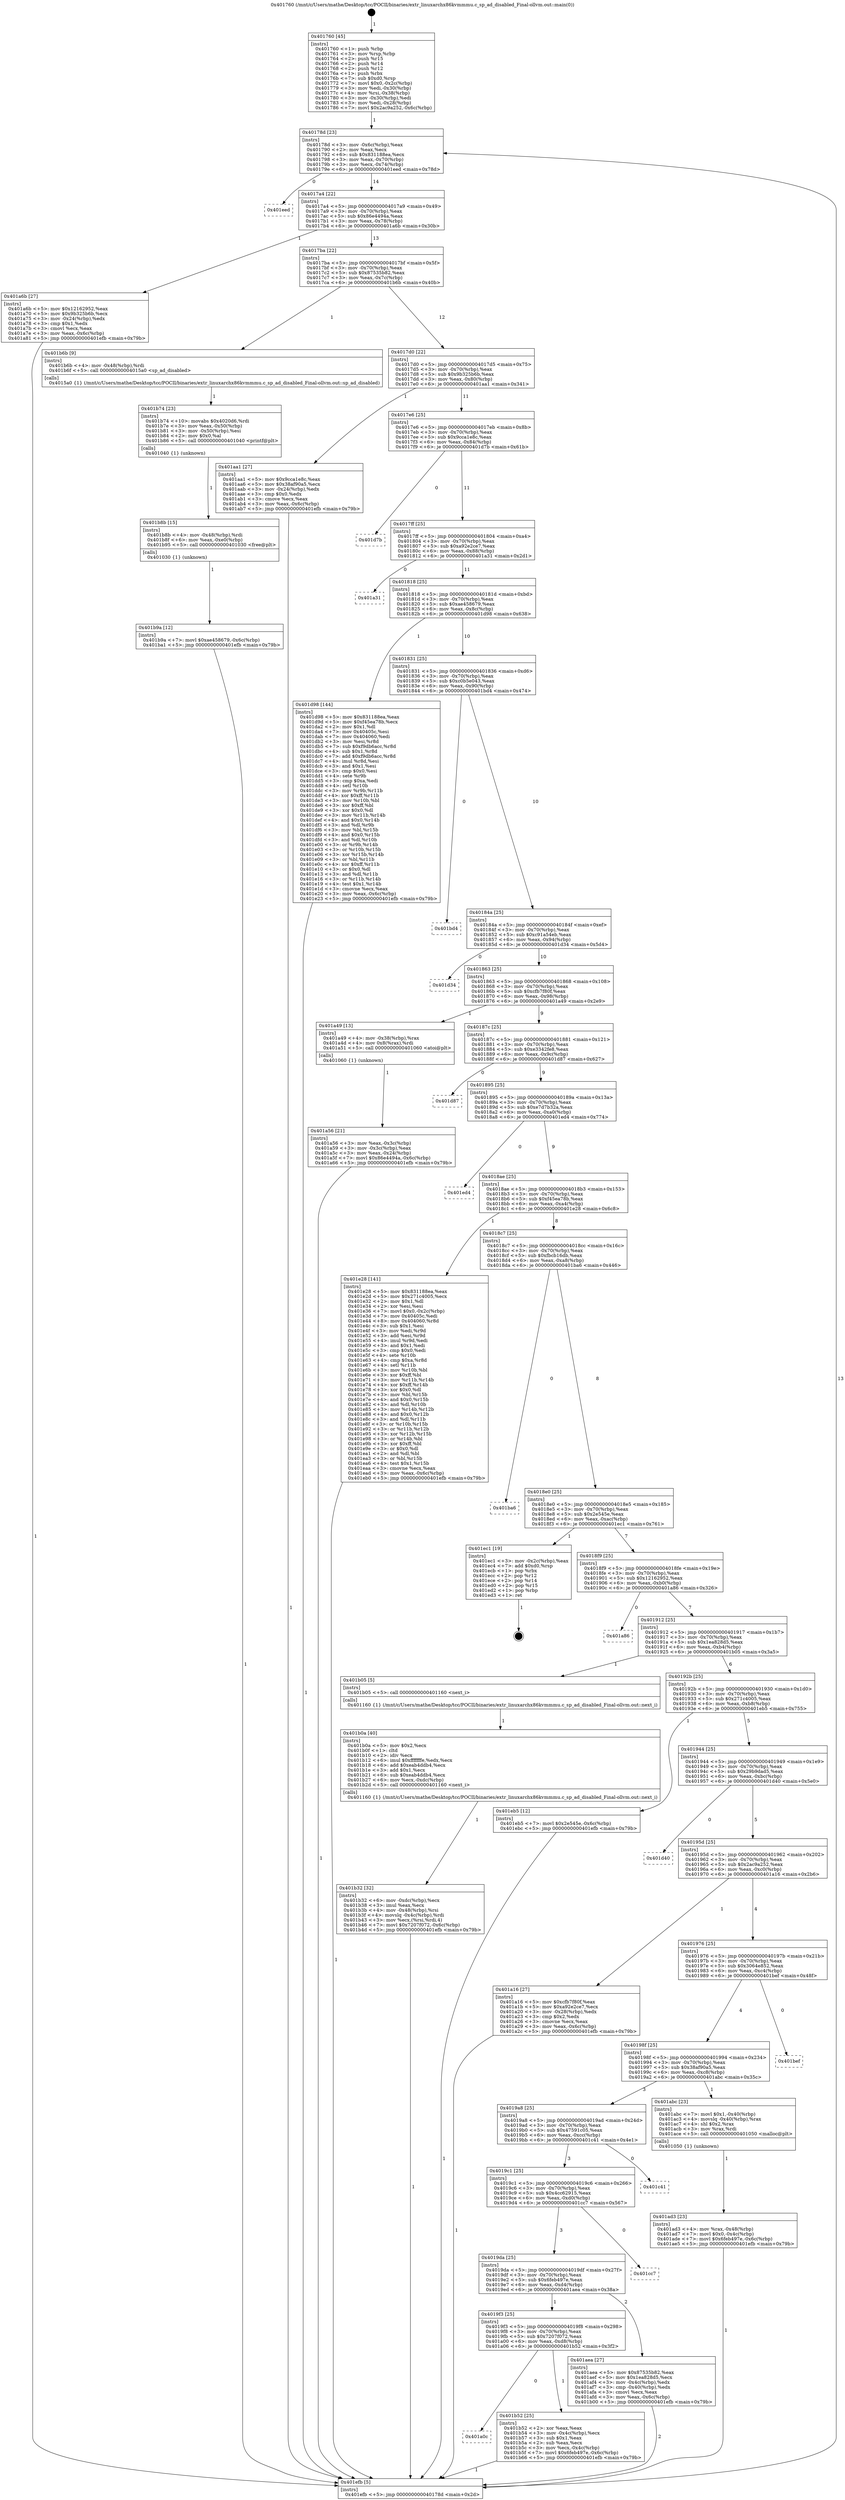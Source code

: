 digraph "0x401760" {
  label = "0x401760 (/mnt/c/Users/mathe/Desktop/tcc/POCII/binaries/extr_linuxarchx86kvmmmu.c_sp_ad_disabled_Final-ollvm.out::main(0))"
  labelloc = "t"
  node[shape=record]

  Entry [label="",width=0.3,height=0.3,shape=circle,fillcolor=black,style=filled]
  "0x40178d" [label="{
     0x40178d [23]\l
     | [instrs]\l
     &nbsp;&nbsp;0x40178d \<+3\>: mov -0x6c(%rbp),%eax\l
     &nbsp;&nbsp;0x401790 \<+2\>: mov %eax,%ecx\l
     &nbsp;&nbsp;0x401792 \<+6\>: sub $0x831188ea,%ecx\l
     &nbsp;&nbsp;0x401798 \<+3\>: mov %eax,-0x70(%rbp)\l
     &nbsp;&nbsp;0x40179b \<+3\>: mov %ecx,-0x74(%rbp)\l
     &nbsp;&nbsp;0x40179e \<+6\>: je 0000000000401eed \<main+0x78d\>\l
  }"]
  "0x401eed" [label="{
     0x401eed\l
  }", style=dashed]
  "0x4017a4" [label="{
     0x4017a4 [22]\l
     | [instrs]\l
     &nbsp;&nbsp;0x4017a4 \<+5\>: jmp 00000000004017a9 \<main+0x49\>\l
     &nbsp;&nbsp;0x4017a9 \<+3\>: mov -0x70(%rbp),%eax\l
     &nbsp;&nbsp;0x4017ac \<+5\>: sub $0x86e4494a,%eax\l
     &nbsp;&nbsp;0x4017b1 \<+3\>: mov %eax,-0x78(%rbp)\l
     &nbsp;&nbsp;0x4017b4 \<+6\>: je 0000000000401a6b \<main+0x30b\>\l
  }"]
  Exit [label="",width=0.3,height=0.3,shape=circle,fillcolor=black,style=filled,peripheries=2]
  "0x401a6b" [label="{
     0x401a6b [27]\l
     | [instrs]\l
     &nbsp;&nbsp;0x401a6b \<+5\>: mov $0x12162952,%eax\l
     &nbsp;&nbsp;0x401a70 \<+5\>: mov $0x9b325b6b,%ecx\l
     &nbsp;&nbsp;0x401a75 \<+3\>: mov -0x24(%rbp),%edx\l
     &nbsp;&nbsp;0x401a78 \<+3\>: cmp $0x1,%edx\l
     &nbsp;&nbsp;0x401a7b \<+3\>: cmovl %ecx,%eax\l
     &nbsp;&nbsp;0x401a7e \<+3\>: mov %eax,-0x6c(%rbp)\l
     &nbsp;&nbsp;0x401a81 \<+5\>: jmp 0000000000401efb \<main+0x79b\>\l
  }"]
  "0x4017ba" [label="{
     0x4017ba [22]\l
     | [instrs]\l
     &nbsp;&nbsp;0x4017ba \<+5\>: jmp 00000000004017bf \<main+0x5f\>\l
     &nbsp;&nbsp;0x4017bf \<+3\>: mov -0x70(%rbp),%eax\l
     &nbsp;&nbsp;0x4017c2 \<+5\>: sub $0x87535b82,%eax\l
     &nbsp;&nbsp;0x4017c7 \<+3\>: mov %eax,-0x7c(%rbp)\l
     &nbsp;&nbsp;0x4017ca \<+6\>: je 0000000000401b6b \<main+0x40b\>\l
  }"]
  "0x401b9a" [label="{
     0x401b9a [12]\l
     | [instrs]\l
     &nbsp;&nbsp;0x401b9a \<+7\>: movl $0xae458679,-0x6c(%rbp)\l
     &nbsp;&nbsp;0x401ba1 \<+5\>: jmp 0000000000401efb \<main+0x79b\>\l
  }"]
  "0x401b6b" [label="{
     0x401b6b [9]\l
     | [instrs]\l
     &nbsp;&nbsp;0x401b6b \<+4\>: mov -0x48(%rbp),%rdi\l
     &nbsp;&nbsp;0x401b6f \<+5\>: call 00000000004015a0 \<sp_ad_disabled\>\l
     | [calls]\l
     &nbsp;&nbsp;0x4015a0 \{1\} (/mnt/c/Users/mathe/Desktop/tcc/POCII/binaries/extr_linuxarchx86kvmmmu.c_sp_ad_disabled_Final-ollvm.out::sp_ad_disabled)\l
  }"]
  "0x4017d0" [label="{
     0x4017d0 [22]\l
     | [instrs]\l
     &nbsp;&nbsp;0x4017d0 \<+5\>: jmp 00000000004017d5 \<main+0x75\>\l
     &nbsp;&nbsp;0x4017d5 \<+3\>: mov -0x70(%rbp),%eax\l
     &nbsp;&nbsp;0x4017d8 \<+5\>: sub $0x9b325b6b,%eax\l
     &nbsp;&nbsp;0x4017dd \<+3\>: mov %eax,-0x80(%rbp)\l
     &nbsp;&nbsp;0x4017e0 \<+6\>: je 0000000000401aa1 \<main+0x341\>\l
  }"]
  "0x401b8b" [label="{
     0x401b8b [15]\l
     | [instrs]\l
     &nbsp;&nbsp;0x401b8b \<+4\>: mov -0x48(%rbp),%rdi\l
     &nbsp;&nbsp;0x401b8f \<+6\>: mov %eax,-0xe0(%rbp)\l
     &nbsp;&nbsp;0x401b95 \<+5\>: call 0000000000401030 \<free@plt\>\l
     | [calls]\l
     &nbsp;&nbsp;0x401030 \{1\} (unknown)\l
  }"]
  "0x401aa1" [label="{
     0x401aa1 [27]\l
     | [instrs]\l
     &nbsp;&nbsp;0x401aa1 \<+5\>: mov $0x9cca1e8c,%eax\l
     &nbsp;&nbsp;0x401aa6 \<+5\>: mov $0x38af90a5,%ecx\l
     &nbsp;&nbsp;0x401aab \<+3\>: mov -0x24(%rbp),%edx\l
     &nbsp;&nbsp;0x401aae \<+3\>: cmp $0x0,%edx\l
     &nbsp;&nbsp;0x401ab1 \<+3\>: cmove %ecx,%eax\l
     &nbsp;&nbsp;0x401ab4 \<+3\>: mov %eax,-0x6c(%rbp)\l
     &nbsp;&nbsp;0x401ab7 \<+5\>: jmp 0000000000401efb \<main+0x79b\>\l
  }"]
  "0x4017e6" [label="{
     0x4017e6 [25]\l
     | [instrs]\l
     &nbsp;&nbsp;0x4017e6 \<+5\>: jmp 00000000004017eb \<main+0x8b\>\l
     &nbsp;&nbsp;0x4017eb \<+3\>: mov -0x70(%rbp),%eax\l
     &nbsp;&nbsp;0x4017ee \<+5\>: sub $0x9cca1e8c,%eax\l
     &nbsp;&nbsp;0x4017f3 \<+6\>: mov %eax,-0x84(%rbp)\l
     &nbsp;&nbsp;0x4017f9 \<+6\>: je 0000000000401d7b \<main+0x61b\>\l
  }"]
  "0x401b74" [label="{
     0x401b74 [23]\l
     | [instrs]\l
     &nbsp;&nbsp;0x401b74 \<+10\>: movabs $0x4020d6,%rdi\l
     &nbsp;&nbsp;0x401b7e \<+3\>: mov %eax,-0x50(%rbp)\l
     &nbsp;&nbsp;0x401b81 \<+3\>: mov -0x50(%rbp),%esi\l
     &nbsp;&nbsp;0x401b84 \<+2\>: mov $0x0,%al\l
     &nbsp;&nbsp;0x401b86 \<+5\>: call 0000000000401040 \<printf@plt\>\l
     | [calls]\l
     &nbsp;&nbsp;0x401040 \{1\} (unknown)\l
  }"]
  "0x401d7b" [label="{
     0x401d7b\l
  }", style=dashed]
  "0x4017ff" [label="{
     0x4017ff [25]\l
     | [instrs]\l
     &nbsp;&nbsp;0x4017ff \<+5\>: jmp 0000000000401804 \<main+0xa4\>\l
     &nbsp;&nbsp;0x401804 \<+3\>: mov -0x70(%rbp),%eax\l
     &nbsp;&nbsp;0x401807 \<+5\>: sub $0xa92e2ce7,%eax\l
     &nbsp;&nbsp;0x40180c \<+6\>: mov %eax,-0x88(%rbp)\l
     &nbsp;&nbsp;0x401812 \<+6\>: je 0000000000401a31 \<main+0x2d1\>\l
  }"]
  "0x401a0c" [label="{
     0x401a0c\l
  }", style=dashed]
  "0x401a31" [label="{
     0x401a31\l
  }", style=dashed]
  "0x401818" [label="{
     0x401818 [25]\l
     | [instrs]\l
     &nbsp;&nbsp;0x401818 \<+5\>: jmp 000000000040181d \<main+0xbd\>\l
     &nbsp;&nbsp;0x40181d \<+3\>: mov -0x70(%rbp),%eax\l
     &nbsp;&nbsp;0x401820 \<+5\>: sub $0xae458679,%eax\l
     &nbsp;&nbsp;0x401825 \<+6\>: mov %eax,-0x8c(%rbp)\l
     &nbsp;&nbsp;0x40182b \<+6\>: je 0000000000401d98 \<main+0x638\>\l
  }"]
  "0x401b52" [label="{
     0x401b52 [25]\l
     | [instrs]\l
     &nbsp;&nbsp;0x401b52 \<+2\>: xor %eax,%eax\l
     &nbsp;&nbsp;0x401b54 \<+3\>: mov -0x4c(%rbp),%ecx\l
     &nbsp;&nbsp;0x401b57 \<+3\>: sub $0x1,%eax\l
     &nbsp;&nbsp;0x401b5a \<+2\>: sub %eax,%ecx\l
     &nbsp;&nbsp;0x401b5c \<+3\>: mov %ecx,-0x4c(%rbp)\l
     &nbsp;&nbsp;0x401b5f \<+7\>: movl $0x6feb497e,-0x6c(%rbp)\l
     &nbsp;&nbsp;0x401b66 \<+5\>: jmp 0000000000401efb \<main+0x79b\>\l
  }"]
  "0x401d98" [label="{
     0x401d98 [144]\l
     | [instrs]\l
     &nbsp;&nbsp;0x401d98 \<+5\>: mov $0x831188ea,%eax\l
     &nbsp;&nbsp;0x401d9d \<+5\>: mov $0xf45ea78b,%ecx\l
     &nbsp;&nbsp;0x401da2 \<+2\>: mov $0x1,%dl\l
     &nbsp;&nbsp;0x401da4 \<+7\>: mov 0x40405c,%esi\l
     &nbsp;&nbsp;0x401dab \<+7\>: mov 0x404060,%edi\l
     &nbsp;&nbsp;0x401db2 \<+3\>: mov %esi,%r8d\l
     &nbsp;&nbsp;0x401db5 \<+7\>: sub $0xf9db6acc,%r8d\l
     &nbsp;&nbsp;0x401dbc \<+4\>: sub $0x1,%r8d\l
     &nbsp;&nbsp;0x401dc0 \<+7\>: add $0xf9db6acc,%r8d\l
     &nbsp;&nbsp;0x401dc7 \<+4\>: imul %r8d,%esi\l
     &nbsp;&nbsp;0x401dcb \<+3\>: and $0x1,%esi\l
     &nbsp;&nbsp;0x401dce \<+3\>: cmp $0x0,%esi\l
     &nbsp;&nbsp;0x401dd1 \<+4\>: sete %r9b\l
     &nbsp;&nbsp;0x401dd5 \<+3\>: cmp $0xa,%edi\l
     &nbsp;&nbsp;0x401dd8 \<+4\>: setl %r10b\l
     &nbsp;&nbsp;0x401ddc \<+3\>: mov %r9b,%r11b\l
     &nbsp;&nbsp;0x401ddf \<+4\>: xor $0xff,%r11b\l
     &nbsp;&nbsp;0x401de3 \<+3\>: mov %r10b,%bl\l
     &nbsp;&nbsp;0x401de6 \<+3\>: xor $0xff,%bl\l
     &nbsp;&nbsp;0x401de9 \<+3\>: xor $0x0,%dl\l
     &nbsp;&nbsp;0x401dec \<+3\>: mov %r11b,%r14b\l
     &nbsp;&nbsp;0x401def \<+4\>: and $0x0,%r14b\l
     &nbsp;&nbsp;0x401df3 \<+3\>: and %dl,%r9b\l
     &nbsp;&nbsp;0x401df6 \<+3\>: mov %bl,%r15b\l
     &nbsp;&nbsp;0x401df9 \<+4\>: and $0x0,%r15b\l
     &nbsp;&nbsp;0x401dfd \<+3\>: and %dl,%r10b\l
     &nbsp;&nbsp;0x401e00 \<+3\>: or %r9b,%r14b\l
     &nbsp;&nbsp;0x401e03 \<+3\>: or %r10b,%r15b\l
     &nbsp;&nbsp;0x401e06 \<+3\>: xor %r15b,%r14b\l
     &nbsp;&nbsp;0x401e09 \<+3\>: or %bl,%r11b\l
     &nbsp;&nbsp;0x401e0c \<+4\>: xor $0xff,%r11b\l
     &nbsp;&nbsp;0x401e10 \<+3\>: or $0x0,%dl\l
     &nbsp;&nbsp;0x401e13 \<+3\>: and %dl,%r11b\l
     &nbsp;&nbsp;0x401e16 \<+3\>: or %r11b,%r14b\l
     &nbsp;&nbsp;0x401e19 \<+4\>: test $0x1,%r14b\l
     &nbsp;&nbsp;0x401e1d \<+3\>: cmovne %ecx,%eax\l
     &nbsp;&nbsp;0x401e20 \<+3\>: mov %eax,-0x6c(%rbp)\l
     &nbsp;&nbsp;0x401e23 \<+5\>: jmp 0000000000401efb \<main+0x79b\>\l
  }"]
  "0x401831" [label="{
     0x401831 [25]\l
     | [instrs]\l
     &nbsp;&nbsp;0x401831 \<+5\>: jmp 0000000000401836 \<main+0xd6\>\l
     &nbsp;&nbsp;0x401836 \<+3\>: mov -0x70(%rbp),%eax\l
     &nbsp;&nbsp;0x401839 \<+5\>: sub $0xc0b5e043,%eax\l
     &nbsp;&nbsp;0x40183e \<+6\>: mov %eax,-0x90(%rbp)\l
     &nbsp;&nbsp;0x401844 \<+6\>: je 0000000000401bd4 \<main+0x474\>\l
  }"]
  "0x401b32" [label="{
     0x401b32 [32]\l
     | [instrs]\l
     &nbsp;&nbsp;0x401b32 \<+6\>: mov -0xdc(%rbp),%ecx\l
     &nbsp;&nbsp;0x401b38 \<+3\>: imul %eax,%ecx\l
     &nbsp;&nbsp;0x401b3b \<+4\>: mov -0x48(%rbp),%rsi\l
     &nbsp;&nbsp;0x401b3f \<+4\>: movslq -0x4c(%rbp),%rdi\l
     &nbsp;&nbsp;0x401b43 \<+3\>: mov %ecx,(%rsi,%rdi,4)\l
     &nbsp;&nbsp;0x401b46 \<+7\>: movl $0x7207f072,-0x6c(%rbp)\l
     &nbsp;&nbsp;0x401b4d \<+5\>: jmp 0000000000401efb \<main+0x79b\>\l
  }"]
  "0x401bd4" [label="{
     0x401bd4\l
  }", style=dashed]
  "0x40184a" [label="{
     0x40184a [25]\l
     | [instrs]\l
     &nbsp;&nbsp;0x40184a \<+5\>: jmp 000000000040184f \<main+0xef\>\l
     &nbsp;&nbsp;0x40184f \<+3\>: mov -0x70(%rbp),%eax\l
     &nbsp;&nbsp;0x401852 \<+5\>: sub $0xc91a54eb,%eax\l
     &nbsp;&nbsp;0x401857 \<+6\>: mov %eax,-0x94(%rbp)\l
     &nbsp;&nbsp;0x40185d \<+6\>: je 0000000000401d34 \<main+0x5d4\>\l
  }"]
  "0x401b0a" [label="{
     0x401b0a [40]\l
     | [instrs]\l
     &nbsp;&nbsp;0x401b0a \<+5\>: mov $0x2,%ecx\l
     &nbsp;&nbsp;0x401b0f \<+1\>: cltd\l
     &nbsp;&nbsp;0x401b10 \<+2\>: idiv %ecx\l
     &nbsp;&nbsp;0x401b12 \<+6\>: imul $0xfffffffe,%edx,%ecx\l
     &nbsp;&nbsp;0x401b18 \<+6\>: add $0xeab4ddb4,%ecx\l
     &nbsp;&nbsp;0x401b1e \<+3\>: add $0x1,%ecx\l
     &nbsp;&nbsp;0x401b21 \<+6\>: sub $0xeab4ddb4,%ecx\l
     &nbsp;&nbsp;0x401b27 \<+6\>: mov %ecx,-0xdc(%rbp)\l
     &nbsp;&nbsp;0x401b2d \<+5\>: call 0000000000401160 \<next_i\>\l
     | [calls]\l
     &nbsp;&nbsp;0x401160 \{1\} (/mnt/c/Users/mathe/Desktop/tcc/POCII/binaries/extr_linuxarchx86kvmmmu.c_sp_ad_disabled_Final-ollvm.out::next_i)\l
  }"]
  "0x401d34" [label="{
     0x401d34\l
  }", style=dashed]
  "0x401863" [label="{
     0x401863 [25]\l
     | [instrs]\l
     &nbsp;&nbsp;0x401863 \<+5\>: jmp 0000000000401868 \<main+0x108\>\l
     &nbsp;&nbsp;0x401868 \<+3\>: mov -0x70(%rbp),%eax\l
     &nbsp;&nbsp;0x40186b \<+5\>: sub $0xcfb7f80f,%eax\l
     &nbsp;&nbsp;0x401870 \<+6\>: mov %eax,-0x98(%rbp)\l
     &nbsp;&nbsp;0x401876 \<+6\>: je 0000000000401a49 \<main+0x2e9\>\l
  }"]
  "0x4019f3" [label="{
     0x4019f3 [25]\l
     | [instrs]\l
     &nbsp;&nbsp;0x4019f3 \<+5\>: jmp 00000000004019f8 \<main+0x298\>\l
     &nbsp;&nbsp;0x4019f8 \<+3\>: mov -0x70(%rbp),%eax\l
     &nbsp;&nbsp;0x4019fb \<+5\>: sub $0x7207f072,%eax\l
     &nbsp;&nbsp;0x401a00 \<+6\>: mov %eax,-0xd8(%rbp)\l
     &nbsp;&nbsp;0x401a06 \<+6\>: je 0000000000401b52 \<main+0x3f2\>\l
  }"]
  "0x401a49" [label="{
     0x401a49 [13]\l
     | [instrs]\l
     &nbsp;&nbsp;0x401a49 \<+4\>: mov -0x38(%rbp),%rax\l
     &nbsp;&nbsp;0x401a4d \<+4\>: mov 0x8(%rax),%rdi\l
     &nbsp;&nbsp;0x401a51 \<+5\>: call 0000000000401060 \<atoi@plt\>\l
     | [calls]\l
     &nbsp;&nbsp;0x401060 \{1\} (unknown)\l
  }"]
  "0x40187c" [label="{
     0x40187c [25]\l
     | [instrs]\l
     &nbsp;&nbsp;0x40187c \<+5\>: jmp 0000000000401881 \<main+0x121\>\l
     &nbsp;&nbsp;0x401881 \<+3\>: mov -0x70(%rbp),%eax\l
     &nbsp;&nbsp;0x401884 \<+5\>: sub $0xe3342fe8,%eax\l
     &nbsp;&nbsp;0x401889 \<+6\>: mov %eax,-0x9c(%rbp)\l
     &nbsp;&nbsp;0x40188f \<+6\>: je 0000000000401d87 \<main+0x627\>\l
  }"]
  "0x401aea" [label="{
     0x401aea [27]\l
     | [instrs]\l
     &nbsp;&nbsp;0x401aea \<+5\>: mov $0x87535b82,%eax\l
     &nbsp;&nbsp;0x401aef \<+5\>: mov $0x1ea828d5,%ecx\l
     &nbsp;&nbsp;0x401af4 \<+3\>: mov -0x4c(%rbp),%edx\l
     &nbsp;&nbsp;0x401af7 \<+3\>: cmp -0x40(%rbp),%edx\l
     &nbsp;&nbsp;0x401afa \<+3\>: cmovl %ecx,%eax\l
     &nbsp;&nbsp;0x401afd \<+3\>: mov %eax,-0x6c(%rbp)\l
     &nbsp;&nbsp;0x401b00 \<+5\>: jmp 0000000000401efb \<main+0x79b\>\l
  }"]
  "0x401d87" [label="{
     0x401d87\l
  }", style=dashed]
  "0x401895" [label="{
     0x401895 [25]\l
     | [instrs]\l
     &nbsp;&nbsp;0x401895 \<+5\>: jmp 000000000040189a \<main+0x13a\>\l
     &nbsp;&nbsp;0x40189a \<+3\>: mov -0x70(%rbp),%eax\l
     &nbsp;&nbsp;0x40189d \<+5\>: sub $0xe7d7b32a,%eax\l
     &nbsp;&nbsp;0x4018a2 \<+6\>: mov %eax,-0xa0(%rbp)\l
     &nbsp;&nbsp;0x4018a8 \<+6\>: je 0000000000401ed4 \<main+0x774\>\l
  }"]
  "0x4019da" [label="{
     0x4019da [25]\l
     | [instrs]\l
     &nbsp;&nbsp;0x4019da \<+5\>: jmp 00000000004019df \<main+0x27f\>\l
     &nbsp;&nbsp;0x4019df \<+3\>: mov -0x70(%rbp),%eax\l
     &nbsp;&nbsp;0x4019e2 \<+5\>: sub $0x6feb497e,%eax\l
     &nbsp;&nbsp;0x4019e7 \<+6\>: mov %eax,-0xd4(%rbp)\l
     &nbsp;&nbsp;0x4019ed \<+6\>: je 0000000000401aea \<main+0x38a\>\l
  }"]
  "0x401ed4" [label="{
     0x401ed4\l
  }", style=dashed]
  "0x4018ae" [label="{
     0x4018ae [25]\l
     | [instrs]\l
     &nbsp;&nbsp;0x4018ae \<+5\>: jmp 00000000004018b3 \<main+0x153\>\l
     &nbsp;&nbsp;0x4018b3 \<+3\>: mov -0x70(%rbp),%eax\l
     &nbsp;&nbsp;0x4018b6 \<+5\>: sub $0xf45ea78b,%eax\l
     &nbsp;&nbsp;0x4018bb \<+6\>: mov %eax,-0xa4(%rbp)\l
     &nbsp;&nbsp;0x4018c1 \<+6\>: je 0000000000401e28 \<main+0x6c8\>\l
  }"]
  "0x401cc7" [label="{
     0x401cc7\l
  }", style=dashed]
  "0x401e28" [label="{
     0x401e28 [141]\l
     | [instrs]\l
     &nbsp;&nbsp;0x401e28 \<+5\>: mov $0x831188ea,%eax\l
     &nbsp;&nbsp;0x401e2d \<+5\>: mov $0x271c4005,%ecx\l
     &nbsp;&nbsp;0x401e32 \<+2\>: mov $0x1,%dl\l
     &nbsp;&nbsp;0x401e34 \<+2\>: xor %esi,%esi\l
     &nbsp;&nbsp;0x401e36 \<+7\>: movl $0x0,-0x2c(%rbp)\l
     &nbsp;&nbsp;0x401e3d \<+7\>: mov 0x40405c,%edi\l
     &nbsp;&nbsp;0x401e44 \<+8\>: mov 0x404060,%r8d\l
     &nbsp;&nbsp;0x401e4c \<+3\>: sub $0x1,%esi\l
     &nbsp;&nbsp;0x401e4f \<+3\>: mov %edi,%r9d\l
     &nbsp;&nbsp;0x401e52 \<+3\>: add %esi,%r9d\l
     &nbsp;&nbsp;0x401e55 \<+4\>: imul %r9d,%edi\l
     &nbsp;&nbsp;0x401e59 \<+3\>: and $0x1,%edi\l
     &nbsp;&nbsp;0x401e5c \<+3\>: cmp $0x0,%edi\l
     &nbsp;&nbsp;0x401e5f \<+4\>: sete %r10b\l
     &nbsp;&nbsp;0x401e63 \<+4\>: cmp $0xa,%r8d\l
     &nbsp;&nbsp;0x401e67 \<+4\>: setl %r11b\l
     &nbsp;&nbsp;0x401e6b \<+3\>: mov %r10b,%bl\l
     &nbsp;&nbsp;0x401e6e \<+3\>: xor $0xff,%bl\l
     &nbsp;&nbsp;0x401e71 \<+3\>: mov %r11b,%r14b\l
     &nbsp;&nbsp;0x401e74 \<+4\>: xor $0xff,%r14b\l
     &nbsp;&nbsp;0x401e78 \<+3\>: xor $0x0,%dl\l
     &nbsp;&nbsp;0x401e7b \<+3\>: mov %bl,%r15b\l
     &nbsp;&nbsp;0x401e7e \<+4\>: and $0x0,%r15b\l
     &nbsp;&nbsp;0x401e82 \<+3\>: and %dl,%r10b\l
     &nbsp;&nbsp;0x401e85 \<+3\>: mov %r14b,%r12b\l
     &nbsp;&nbsp;0x401e88 \<+4\>: and $0x0,%r12b\l
     &nbsp;&nbsp;0x401e8c \<+3\>: and %dl,%r11b\l
     &nbsp;&nbsp;0x401e8f \<+3\>: or %r10b,%r15b\l
     &nbsp;&nbsp;0x401e92 \<+3\>: or %r11b,%r12b\l
     &nbsp;&nbsp;0x401e95 \<+3\>: xor %r12b,%r15b\l
     &nbsp;&nbsp;0x401e98 \<+3\>: or %r14b,%bl\l
     &nbsp;&nbsp;0x401e9b \<+3\>: xor $0xff,%bl\l
     &nbsp;&nbsp;0x401e9e \<+3\>: or $0x0,%dl\l
     &nbsp;&nbsp;0x401ea1 \<+2\>: and %dl,%bl\l
     &nbsp;&nbsp;0x401ea3 \<+3\>: or %bl,%r15b\l
     &nbsp;&nbsp;0x401ea6 \<+4\>: test $0x1,%r15b\l
     &nbsp;&nbsp;0x401eaa \<+3\>: cmovne %ecx,%eax\l
     &nbsp;&nbsp;0x401ead \<+3\>: mov %eax,-0x6c(%rbp)\l
     &nbsp;&nbsp;0x401eb0 \<+5\>: jmp 0000000000401efb \<main+0x79b\>\l
  }"]
  "0x4018c7" [label="{
     0x4018c7 [25]\l
     | [instrs]\l
     &nbsp;&nbsp;0x4018c7 \<+5\>: jmp 00000000004018cc \<main+0x16c\>\l
     &nbsp;&nbsp;0x4018cc \<+3\>: mov -0x70(%rbp),%eax\l
     &nbsp;&nbsp;0x4018cf \<+5\>: sub $0xfbcb16db,%eax\l
     &nbsp;&nbsp;0x4018d4 \<+6\>: mov %eax,-0xa8(%rbp)\l
     &nbsp;&nbsp;0x4018da \<+6\>: je 0000000000401ba6 \<main+0x446\>\l
  }"]
  "0x4019c1" [label="{
     0x4019c1 [25]\l
     | [instrs]\l
     &nbsp;&nbsp;0x4019c1 \<+5\>: jmp 00000000004019c6 \<main+0x266\>\l
     &nbsp;&nbsp;0x4019c6 \<+3\>: mov -0x70(%rbp),%eax\l
     &nbsp;&nbsp;0x4019c9 \<+5\>: sub $0x4cc62915,%eax\l
     &nbsp;&nbsp;0x4019ce \<+6\>: mov %eax,-0xd0(%rbp)\l
     &nbsp;&nbsp;0x4019d4 \<+6\>: je 0000000000401cc7 \<main+0x567\>\l
  }"]
  "0x401ba6" [label="{
     0x401ba6\l
  }", style=dashed]
  "0x4018e0" [label="{
     0x4018e0 [25]\l
     | [instrs]\l
     &nbsp;&nbsp;0x4018e0 \<+5\>: jmp 00000000004018e5 \<main+0x185\>\l
     &nbsp;&nbsp;0x4018e5 \<+3\>: mov -0x70(%rbp),%eax\l
     &nbsp;&nbsp;0x4018e8 \<+5\>: sub $0x2e545e,%eax\l
     &nbsp;&nbsp;0x4018ed \<+6\>: mov %eax,-0xac(%rbp)\l
     &nbsp;&nbsp;0x4018f3 \<+6\>: je 0000000000401ec1 \<main+0x761\>\l
  }"]
  "0x401c41" [label="{
     0x401c41\l
  }", style=dashed]
  "0x401ec1" [label="{
     0x401ec1 [19]\l
     | [instrs]\l
     &nbsp;&nbsp;0x401ec1 \<+3\>: mov -0x2c(%rbp),%eax\l
     &nbsp;&nbsp;0x401ec4 \<+7\>: add $0xd0,%rsp\l
     &nbsp;&nbsp;0x401ecb \<+1\>: pop %rbx\l
     &nbsp;&nbsp;0x401ecc \<+2\>: pop %r12\l
     &nbsp;&nbsp;0x401ece \<+2\>: pop %r14\l
     &nbsp;&nbsp;0x401ed0 \<+2\>: pop %r15\l
     &nbsp;&nbsp;0x401ed2 \<+1\>: pop %rbp\l
     &nbsp;&nbsp;0x401ed3 \<+1\>: ret\l
  }"]
  "0x4018f9" [label="{
     0x4018f9 [25]\l
     | [instrs]\l
     &nbsp;&nbsp;0x4018f9 \<+5\>: jmp 00000000004018fe \<main+0x19e\>\l
     &nbsp;&nbsp;0x4018fe \<+3\>: mov -0x70(%rbp),%eax\l
     &nbsp;&nbsp;0x401901 \<+5\>: sub $0x12162952,%eax\l
     &nbsp;&nbsp;0x401906 \<+6\>: mov %eax,-0xb0(%rbp)\l
     &nbsp;&nbsp;0x40190c \<+6\>: je 0000000000401a86 \<main+0x326\>\l
  }"]
  "0x401ad3" [label="{
     0x401ad3 [23]\l
     | [instrs]\l
     &nbsp;&nbsp;0x401ad3 \<+4\>: mov %rax,-0x48(%rbp)\l
     &nbsp;&nbsp;0x401ad7 \<+7\>: movl $0x0,-0x4c(%rbp)\l
     &nbsp;&nbsp;0x401ade \<+7\>: movl $0x6feb497e,-0x6c(%rbp)\l
     &nbsp;&nbsp;0x401ae5 \<+5\>: jmp 0000000000401efb \<main+0x79b\>\l
  }"]
  "0x401a86" [label="{
     0x401a86\l
  }", style=dashed]
  "0x401912" [label="{
     0x401912 [25]\l
     | [instrs]\l
     &nbsp;&nbsp;0x401912 \<+5\>: jmp 0000000000401917 \<main+0x1b7\>\l
     &nbsp;&nbsp;0x401917 \<+3\>: mov -0x70(%rbp),%eax\l
     &nbsp;&nbsp;0x40191a \<+5\>: sub $0x1ea828d5,%eax\l
     &nbsp;&nbsp;0x40191f \<+6\>: mov %eax,-0xb4(%rbp)\l
     &nbsp;&nbsp;0x401925 \<+6\>: je 0000000000401b05 \<main+0x3a5\>\l
  }"]
  "0x4019a8" [label="{
     0x4019a8 [25]\l
     | [instrs]\l
     &nbsp;&nbsp;0x4019a8 \<+5\>: jmp 00000000004019ad \<main+0x24d\>\l
     &nbsp;&nbsp;0x4019ad \<+3\>: mov -0x70(%rbp),%eax\l
     &nbsp;&nbsp;0x4019b0 \<+5\>: sub $0x47591c05,%eax\l
     &nbsp;&nbsp;0x4019b5 \<+6\>: mov %eax,-0xcc(%rbp)\l
     &nbsp;&nbsp;0x4019bb \<+6\>: je 0000000000401c41 \<main+0x4e1\>\l
  }"]
  "0x401b05" [label="{
     0x401b05 [5]\l
     | [instrs]\l
     &nbsp;&nbsp;0x401b05 \<+5\>: call 0000000000401160 \<next_i\>\l
     | [calls]\l
     &nbsp;&nbsp;0x401160 \{1\} (/mnt/c/Users/mathe/Desktop/tcc/POCII/binaries/extr_linuxarchx86kvmmmu.c_sp_ad_disabled_Final-ollvm.out::next_i)\l
  }"]
  "0x40192b" [label="{
     0x40192b [25]\l
     | [instrs]\l
     &nbsp;&nbsp;0x40192b \<+5\>: jmp 0000000000401930 \<main+0x1d0\>\l
     &nbsp;&nbsp;0x401930 \<+3\>: mov -0x70(%rbp),%eax\l
     &nbsp;&nbsp;0x401933 \<+5\>: sub $0x271c4005,%eax\l
     &nbsp;&nbsp;0x401938 \<+6\>: mov %eax,-0xb8(%rbp)\l
     &nbsp;&nbsp;0x40193e \<+6\>: je 0000000000401eb5 \<main+0x755\>\l
  }"]
  "0x401abc" [label="{
     0x401abc [23]\l
     | [instrs]\l
     &nbsp;&nbsp;0x401abc \<+7\>: movl $0x1,-0x40(%rbp)\l
     &nbsp;&nbsp;0x401ac3 \<+4\>: movslq -0x40(%rbp),%rax\l
     &nbsp;&nbsp;0x401ac7 \<+4\>: shl $0x2,%rax\l
     &nbsp;&nbsp;0x401acb \<+3\>: mov %rax,%rdi\l
     &nbsp;&nbsp;0x401ace \<+5\>: call 0000000000401050 \<malloc@plt\>\l
     | [calls]\l
     &nbsp;&nbsp;0x401050 \{1\} (unknown)\l
  }"]
  "0x401eb5" [label="{
     0x401eb5 [12]\l
     | [instrs]\l
     &nbsp;&nbsp;0x401eb5 \<+7\>: movl $0x2e545e,-0x6c(%rbp)\l
     &nbsp;&nbsp;0x401ebc \<+5\>: jmp 0000000000401efb \<main+0x79b\>\l
  }"]
  "0x401944" [label="{
     0x401944 [25]\l
     | [instrs]\l
     &nbsp;&nbsp;0x401944 \<+5\>: jmp 0000000000401949 \<main+0x1e9\>\l
     &nbsp;&nbsp;0x401949 \<+3\>: mov -0x70(%rbp),%eax\l
     &nbsp;&nbsp;0x40194c \<+5\>: sub $0x29b9dad5,%eax\l
     &nbsp;&nbsp;0x401951 \<+6\>: mov %eax,-0xbc(%rbp)\l
     &nbsp;&nbsp;0x401957 \<+6\>: je 0000000000401d40 \<main+0x5e0\>\l
  }"]
  "0x40198f" [label="{
     0x40198f [25]\l
     | [instrs]\l
     &nbsp;&nbsp;0x40198f \<+5\>: jmp 0000000000401994 \<main+0x234\>\l
     &nbsp;&nbsp;0x401994 \<+3\>: mov -0x70(%rbp),%eax\l
     &nbsp;&nbsp;0x401997 \<+5\>: sub $0x38af90a5,%eax\l
     &nbsp;&nbsp;0x40199c \<+6\>: mov %eax,-0xc8(%rbp)\l
     &nbsp;&nbsp;0x4019a2 \<+6\>: je 0000000000401abc \<main+0x35c\>\l
  }"]
  "0x401d40" [label="{
     0x401d40\l
  }", style=dashed]
  "0x40195d" [label="{
     0x40195d [25]\l
     | [instrs]\l
     &nbsp;&nbsp;0x40195d \<+5\>: jmp 0000000000401962 \<main+0x202\>\l
     &nbsp;&nbsp;0x401962 \<+3\>: mov -0x70(%rbp),%eax\l
     &nbsp;&nbsp;0x401965 \<+5\>: sub $0x2ac9a252,%eax\l
     &nbsp;&nbsp;0x40196a \<+6\>: mov %eax,-0xc0(%rbp)\l
     &nbsp;&nbsp;0x401970 \<+6\>: je 0000000000401a16 \<main+0x2b6\>\l
  }"]
  "0x401bef" [label="{
     0x401bef\l
  }", style=dashed]
  "0x401a16" [label="{
     0x401a16 [27]\l
     | [instrs]\l
     &nbsp;&nbsp;0x401a16 \<+5\>: mov $0xcfb7f80f,%eax\l
     &nbsp;&nbsp;0x401a1b \<+5\>: mov $0xa92e2ce7,%ecx\l
     &nbsp;&nbsp;0x401a20 \<+3\>: mov -0x28(%rbp),%edx\l
     &nbsp;&nbsp;0x401a23 \<+3\>: cmp $0x2,%edx\l
     &nbsp;&nbsp;0x401a26 \<+3\>: cmovne %ecx,%eax\l
     &nbsp;&nbsp;0x401a29 \<+3\>: mov %eax,-0x6c(%rbp)\l
     &nbsp;&nbsp;0x401a2c \<+5\>: jmp 0000000000401efb \<main+0x79b\>\l
  }"]
  "0x401976" [label="{
     0x401976 [25]\l
     | [instrs]\l
     &nbsp;&nbsp;0x401976 \<+5\>: jmp 000000000040197b \<main+0x21b\>\l
     &nbsp;&nbsp;0x40197b \<+3\>: mov -0x70(%rbp),%eax\l
     &nbsp;&nbsp;0x40197e \<+5\>: sub $0x3064e852,%eax\l
     &nbsp;&nbsp;0x401983 \<+6\>: mov %eax,-0xc4(%rbp)\l
     &nbsp;&nbsp;0x401989 \<+6\>: je 0000000000401bef \<main+0x48f\>\l
  }"]
  "0x401efb" [label="{
     0x401efb [5]\l
     | [instrs]\l
     &nbsp;&nbsp;0x401efb \<+5\>: jmp 000000000040178d \<main+0x2d\>\l
  }"]
  "0x401760" [label="{
     0x401760 [45]\l
     | [instrs]\l
     &nbsp;&nbsp;0x401760 \<+1\>: push %rbp\l
     &nbsp;&nbsp;0x401761 \<+3\>: mov %rsp,%rbp\l
     &nbsp;&nbsp;0x401764 \<+2\>: push %r15\l
     &nbsp;&nbsp;0x401766 \<+2\>: push %r14\l
     &nbsp;&nbsp;0x401768 \<+2\>: push %r12\l
     &nbsp;&nbsp;0x40176a \<+1\>: push %rbx\l
     &nbsp;&nbsp;0x40176b \<+7\>: sub $0xd0,%rsp\l
     &nbsp;&nbsp;0x401772 \<+7\>: movl $0x0,-0x2c(%rbp)\l
     &nbsp;&nbsp;0x401779 \<+3\>: mov %edi,-0x30(%rbp)\l
     &nbsp;&nbsp;0x40177c \<+4\>: mov %rsi,-0x38(%rbp)\l
     &nbsp;&nbsp;0x401780 \<+3\>: mov -0x30(%rbp),%edi\l
     &nbsp;&nbsp;0x401783 \<+3\>: mov %edi,-0x28(%rbp)\l
     &nbsp;&nbsp;0x401786 \<+7\>: movl $0x2ac9a252,-0x6c(%rbp)\l
  }"]
  "0x401a56" [label="{
     0x401a56 [21]\l
     | [instrs]\l
     &nbsp;&nbsp;0x401a56 \<+3\>: mov %eax,-0x3c(%rbp)\l
     &nbsp;&nbsp;0x401a59 \<+3\>: mov -0x3c(%rbp),%eax\l
     &nbsp;&nbsp;0x401a5c \<+3\>: mov %eax,-0x24(%rbp)\l
     &nbsp;&nbsp;0x401a5f \<+7\>: movl $0x86e4494a,-0x6c(%rbp)\l
     &nbsp;&nbsp;0x401a66 \<+5\>: jmp 0000000000401efb \<main+0x79b\>\l
  }"]
  Entry -> "0x401760" [label=" 1"]
  "0x40178d" -> "0x401eed" [label=" 0"]
  "0x40178d" -> "0x4017a4" [label=" 14"]
  "0x401ec1" -> Exit [label=" 1"]
  "0x4017a4" -> "0x401a6b" [label=" 1"]
  "0x4017a4" -> "0x4017ba" [label=" 13"]
  "0x401eb5" -> "0x401efb" [label=" 1"]
  "0x4017ba" -> "0x401b6b" [label=" 1"]
  "0x4017ba" -> "0x4017d0" [label=" 12"]
  "0x401e28" -> "0x401efb" [label=" 1"]
  "0x4017d0" -> "0x401aa1" [label=" 1"]
  "0x4017d0" -> "0x4017e6" [label=" 11"]
  "0x401d98" -> "0x401efb" [label=" 1"]
  "0x4017e6" -> "0x401d7b" [label=" 0"]
  "0x4017e6" -> "0x4017ff" [label=" 11"]
  "0x401b9a" -> "0x401efb" [label=" 1"]
  "0x4017ff" -> "0x401a31" [label=" 0"]
  "0x4017ff" -> "0x401818" [label=" 11"]
  "0x401b8b" -> "0x401b9a" [label=" 1"]
  "0x401818" -> "0x401d98" [label=" 1"]
  "0x401818" -> "0x401831" [label=" 10"]
  "0x401b74" -> "0x401b8b" [label=" 1"]
  "0x401831" -> "0x401bd4" [label=" 0"]
  "0x401831" -> "0x40184a" [label=" 10"]
  "0x401b52" -> "0x401efb" [label=" 1"]
  "0x40184a" -> "0x401d34" [label=" 0"]
  "0x40184a" -> "0x401863" [label=" 10"]
  "0x4019f3" -> "0x401a0c" [label=" 0"]
  "0x401863" -> "0x401a49" [label=" 1"]
  "0x401863" -> "0x40187c" [label=" 9"]
  "0x4019f3" -> "0x401b52" [label=" 1"]
  "0x40187c" -> "0x401d87" [label=" 0"]
  "0x40187c" -> "0x401895" [label=" 9"]
  "0x401b6b" -> "0x401b74" [label=" 1"]
  "0x401895" -> "0x401ed4" [label=" 0"]
  "0x401895" -> "0x4018ae" [label=" 9"]
  "0x401b0a" -> "0x401b32" [label=" 1"]
  "0x4018ae" -> "0x401e28" [label=" 1"]
  "0x4018ae" -> "0x4018c7" [label=" 8"]
  "0x401b05" -> "0x401b0a" [label=" 1"]
  "0x4018c7" -> "0x401ba6" [label=" 0"]
  "0x4018c7" -> "0x4018e0" [label=" 8"]
  "0x4019da" -> "0x4019f3" [label=" 1"]
  "0x4018e0" -> "0x401ec1" [label=" 1"]
  "0x4018e0" -> "0x4018f9" [label=" 7"]
  "0x4019da" -> "0x401aea" [label=" 2"]
  "0x4018f9" -> "0x401a86" [label=" 0"]
  "0x4018f9" -> "0x401912" [label=" 7"]
  "0x4019c1" -> "0x4019da" [label=" 3"]
  "0x401912" -> "0x401b05" [label=" 1"]
  "0x401912" -> "0x40192b" [label=" 6"]
  "0x4019c1" -> "0x401cc7" [label=" 0"]
  "0x40192b" -> "0x401eb5" [label=" 1"]
  "0x40192b" -> "0x401944" [label=" 5"]
  "0x401aea" -> "0x401efb" [label=" 2"]
  "0x401944" -> "0x401d40" [label=" 0"]
  "0x401944" -> "0x40195d" [label=" 5"]
  "0x4019a8" -> "0x401c41" [label=" 0"]
  "0x40195d" -> "0x401a16" [label=" 1"]
  "0x40195d" -> "0x401976" [label=" 4"]
  "0x401a16" -> "0x401efb" [label=" 1"]
  "0x401760" -> "0x40178d" [label=" 1"]
  "0x401efb" -> "0x40178d" [label=" 13"]
  "0x401a49" -> "0x401a56" [label=" 1"]
  "0x401a56" -> "0x401efb" [label=" 1"]
  "0x401a6b" -> "0x401efb" [label=" 1"]
  "0x401aa1" -> "0x401efb" [label=" 1"]
  "0x401b32" -> "0x401efb" [label=" 1"]
  "0x401976" -> "0x401bef" [label=" 0"]
  "0x401976" -> "0x40198f" [label=" 4"]
  "0x4019a8" -> "0x4019c1" [label=" 3"]
  "0x40198f" -> "0x401abc" [label=" 1"]
  "0x40198f" -> "0x4019a8" [label=" 3"]
  "0x401abc" -> "0x401ad3" [label=" 1"]
  "0x401ad3" -> "0x401efb" [label=" 1"]
}
